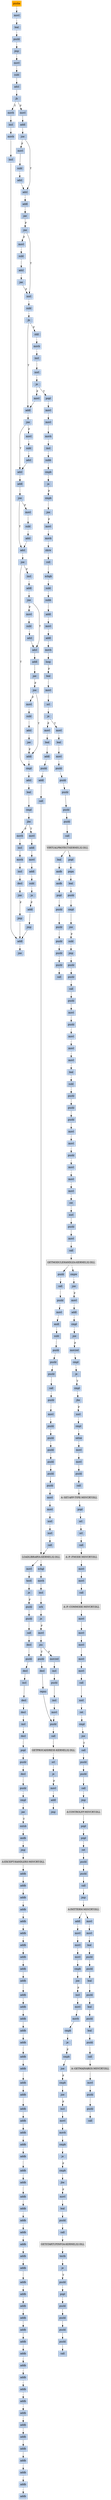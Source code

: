 strict digraph G {
	graph [bgcolor=transparent,
		name=G
	];
	node [color=lightsteelblue,
		fillcolor=lightsteelblue,
		shape=rectangle,
		style=filled
	];
	a0x00414ed0pusha_	[color=lightgrey,
		fillcolor=orange,
		label=pusha];
	a0x00414ed1movl_0x40e000UINT32_esi	[label=movl];
	a0x00414ed0pusha_ -> a0x00414ed1movl_0x40e000UINT32_esi	[color="#000000"];
	a0x00414ed6leal__53248esi__edi	[label=leal];
	a0x00414ed1movl_0x40e000UINT32_esi -> a0x00414ed6leal__53248esi__edi	[color="#000000"];
	a0x00414edcpushl_edi	[label=pushl];
	a0x00414ed6leal__53248esi__edi -> a0x00414edcpushl_edi	[color="#000000"];
	a0x00414eddjmp_0x00414eea	[label=jmp];
	a0x00414edcpushl_edi -> a0x00414eddjmp_0x00414eea	[color="#000000"];
	a0x00414eeamovl_esi__ebx	[label=movl];
	a0x00414eddjmp_0x00414eea -> a0x00414eeamovl_esi__ebx	[color="#000000"];
	a0x00414eecsubl_0xfffffffcUINT8_esi	[label=subl];
	a0x00414eeamovl_esi__ebx -> a0x00414eecsubl_0xfffffffcUINT8_esi	[color="#000000"];
	a0x00414eefadcl_ebx_ebx	[label=adcl];
	a0x00414eecsubl_0xfffffffcUINT8_esi -> a0x00414eefadcl_ebx_ebx	[color="#000000"];
	a0x00414ef1jb_0x00414ee0	[label=jb];
	a0x00414eefadcl_ebx_ebx -> a0x00414ef1jb_0x00414ee0	[color="#000000"];
	a0x00414ee0movb_esi__al	[label=movb];
	a0x00414ef1jb_0x00414ee0 -> a0x00414ee0movb_esi__al	[color="#000000",
		label=T];
	a0x00414ef3movl_0x1UINT32_eax	[label=movl];
	a0x00414ef1jb_0x00414ee0 -> a0x00414ef3movl_0x1UINT32_eax	[color="#000000",
		label=F];
	a0x00414ee2incl_esi	[label=incl];
	a0x00414ee0movb_esi__al -> a0x00414ee2incl_esi	[color="#000000"];
	a0x00414ee3movb_al_edi_	[label=movb];
	a0x00414ee2incl_esi -> a0x00414ee3movb_al_edi_	[color="#000000"];
	a0x00414ee5incl_edi	[label=incl];
	a0x00414ee3movb_al_edi_ -> a0x00414ee5incl_edi	[color="#000000"];
	a0x00414ee6addl_ebx_ebx	[label=addl];
	a0x00414ee5incl_edi -> a0x00414ee6addl_ebx_ebx	[color="#000000"];
	a0x00414ee8jne_0x00414ef1	[label=jne];
	a0x00414ee6addl_ebx_ebx -> a0x00414ee8jne_0x00414ef1	[color="#000000"];
	a0x00414ef8addl_ebx_ebx	[label=addl];
	a0x00414ef3movl_0x1UINT32_eax -> a0x00414ef8addl_ebx_ebx	[color="#000000"];
	a0x00414efajne_0x00414f03	[label=jne];
	a0x00414ef8addl_ebx_ebx -> a0x00414efajne_0x00414f03	[color="#000000"];
	a0x00414f03adcl_eax_eax	[label=adcl];
	a0x00414efajne_0x00414f03 -> a0x00414f03adcl_eax_eax	[color="#000000",
		label=T];
	a0x00414efcmovl_esi__ebx	[label=movl];
	a0x00414efajne_0x00414f03 -> a0x00414efcmovl_esi__ebx	[color="#000000",
		label=F];
	a0x00414f05addl_ebx_ebx	[label=addl];
	a0x00414f03adcl_eax_eax -> a0x00414f05addl_ebx_ebx	[color="#000000"];
	a0x00414f07jae_0x00414ef8	[label=jae];
	a0x00414f05addl_ebx_ebx -> a0x00414f07jae_0x00414ef8	[color="#000000"];
	a0x00414f09jne_0x00414f14	[label=jne];
	a0x00414f07jae_0x00414ef8 -> a0x00414f09jne_0x00414f14	[color="#000000",
		label=F];
	a0x00414f14xorl_ecx_ecx	[label=xorl];
	a0x00414f09jne_0x00414f14 -> a0x00414f14xorl_ecx_ecx	[color="#000000",
		label=T];
	a0x00414f0bmovl_esi__ebx	[label=movl];
	a0x00414f09jne_0x00414f14 -> a0x00414f0bmovl_esi__ebx	[color="#000000",
		label=F];
	a0x00414f16subl_0x3UINT8_eax	[label=subl];
	a0x00414f14xorl_ecx_ecx -> a0x00414f16subl_0x3UINT8_eax	[color="#000000"];
	a0x00414f19jb_0x00414f28	[label=jb];
	a0x00414f16subl_0x3UINT8_eax -> a0x00414f19jb_0x00414f28	[color="#000000"];
	a0x00414f1bshll_0x8UINT8_eax	[label=shll];
	a0x00414f19jb_0x00414f28 -> a0x00414f1bshll_0x8UINT8_eax	[color="#000000",
		label=F];
	a0x00414f28addl_ebx_ebx	[label=addl];
	a0x00414f19jb_0x00414f28 -> a0x00414f28addl_ebx_ebx	[color="#000000",
		label=T];
	a0x00414f1emovb_esi__al	[label=movb];
	a0x00414f1bshll_0x8UINT8_eax -> a0x00414f1emovb_esi__al	[color="#000000"];
	a0x00414f20incl_esi	[label=incl];
	a0x00414f1emovb_esi__al -> a0x00414f20incl_esi	[color="#000000"];
	a0x00414f21xorl_0xffffffffUINT8_eax	[label=xorl];
	a0x00414f20incl_esi -> a0x00414f21xorl_0xffffffffUINT8_eax	[color="#000000"];
	a0x00414f24je_0x00414f9a	[label=je];
	a0x00414f21xorl_0xffffffffUINT8_eax -> a0x00414f24je_0x00414f9a	[color="#000000"];
	a0x00414f26movl_eax_ebp	[label=movl];
	a0x00414f24je_0x00414f9a -> a0x00414f26movl_eax_ebp	[color="#000000",
		label=F];
	a0x00414f9apopl_esi	[label=popl];
	a0x00414f24je_0x00414f9a -> a0x00414f9apopl_esi	[color="#000000",
		label=T];
	a0x00414f26movl_eax_ebp -> a0x00414f28addl_ebx_ebx	[color="#000000"];
	a0x00414f2ajne_0x00414f33	[label=jne];
	a0x00414f28addl_ebx_ebx -> a0x00414f2ajne_0x00414f33	[color="#000000"];
	a0x00414f33adcl_ecx_ecx	[label=adcl];
	a0x00414f2ajne_0x00414f33 -> a0x00414f33adcl_ecx_ecx	[color="#000000",
		label=T];
	a0x00414f2cmovl_esi__ebx	[label=movl];
	a0x00414f2ajne_0x00414f33 -> a0x00414f2cmovl_esi__ebx	[color="#000000",
		label=F];
	a0x00414f35addl_ebx_ebx	[label=addl];
	a0x00414f33adcl_ecx_ecx -> a0x00414f35addl_ebx_ebx	[color="#000000"];
	a0x00414f37jne_0x00414f40	[label=jne];
	a0x00414f35addl_ebx_ebx -> a0x00414f37jne_0x00414f40	[color="#000000"];
	a0x00414f40adcl_ecx_ecx	[label=adcl];
	a0x00414f37jne_0x00414f40 -> a0x00414f40adcl_ecx_ecx	[color="#000000",
		label=T];
	a0x00414f39movl_esi__ebx	[label=movl];
	a0x00414f37jne_0x00414f40 -> a0x00414f39movl_esi__ebx	[color="#000000",
		label=F];
	a0x00414f42jne_0x00414f64	[label=jne];
	a0x00414f40adcl_ecx_ecx -> a0x00414f42jne_0x00414f64	[color="#000000"];
	a0x00414f64cmpl_0xfffff300UINT32_ebp	[label=cmpl];
	a0x00414f42jne_0x00414f64 -> a0x00414f64cmpl_0xfffff300UINT32_ebp	[color="#000000",
		label=T];
	a0x00414f44incl_ecx	[label=incl];
	a0x00414f42jne_0x00414f64 -> a0x00414f44incl_ecx	[color="#000000",
		label=F];
	a0x00414f6aadcl_0x1UINT8_ecx	[label=adcl];
	a0x00414f64cmpl_0xfffff300UINT32_ebp -> a0x00414f6aadcl_0x1UINT8_ecx	[color="#000000"];
	a0x00414f6dleal_ediebp__edx	[label=leal];
	a0x00414f6aadcl_0x1UINT8_ecx -> a0x00414f6dleal_ediebp__edx	[color="#000000"];
	a0x00414f70cmpl_0xfffffffcUINT8_ebp	[label=cmpl];
	a0x00414f6dleal_ediebp__edx -> a0x00414f70cmpl_0xfffffffcUINT8_ebp	[color="#000000"];
	a0x00414f73jbe_0x00414f84	[label=jbe];
	a0x00414f70cmpl_0xfffffffcUINT8_ebp -> a0x00414f73jbe_0x00414f84	[color="#000000"];
	a0x00414f84movl_edx__eax	[label=movl];
	a0x00414f73jbe_0x00414f84 -> a0x00414f84movl_edx__eax	[color="#000000",
		label=T];
	a0x00414f75movb_edx__al	[label=movb];
	a0x00414f73jbe_0x00414f84 -> a0x00414f75movb_edx__al	[color="#000000",
		label=F];
	a0x00414f86addl_0x4UINT8_edx	[label=addl];
	a0x00414f84movl_edx__eax -> a0x00414f86addl_0x4UINT8_edx	[color="#000000"];
	a0x00414f89movl_eax_edi_	[label=movl];
	a0x00414f86addl_0x4UINT8_edx -> a0x00414f89movl_eax_edi_	[color="#000000"];
	a0x00414f8baddl_0x4UINT8_edi	[label=addl];
	a0x00414f89movl_eax_edi_ -> a0x00414f8baddl_0x4UINT8_edi	[color="#000000"];
	a0x00414f8esubl_0x4UINT8_ecx	[label=subl];
	a0x00414f8baddl_0x4UINT8_edi -> a0x00414f8esubl_0x4UINT8_ecx	[color="#000000"];
	a0x00414f91ja_0x00414f84	[label=ja];
	a0x00414f8esubl_0x4UINT8_ecx -> a0x00414f91ja_0x00414f84	[color="#000000"];
	a0x00414f93addl_ecx_edi	[label=addl];
	a0x00414f91ja_0x00414f84 -> a0x00414f93addl_ecx_edi	[color="#000000",
		label=F];
	a0x00414f95jmp_0x00414ee6	[label=jmp];
	a0x00414f93addl_ecx_edi -> a0x00414f95jmp_0x00414ee6	[color="#000000"];
	a0x00414f95jmp_0x00414ee6 -> a0x00414ee6addl_ebx_ebx	[color="#000000"];
	a0x00414f3bsubl_0xfffffffcUINT8_esi	[label=subl];
	a0x00414f39movl_esi__ebx -> a0x00414f3bsubl_0xfffffffcUINT8_esi	[color="#000000"];
	a0x00414f3eadcl_ebx_ebx	[label=adcl];
	a0x00414f3bsubl_0xfffffffcUINT8_esi -> a0x00414f3eadcl_ebx_ebx	[color="#000000"];
	a0x00414f3eadcl_ebx_ebx -> a0x00414f40adcl_ecx_ecx	[color="#000000"];
	a0x00414f45addl_ebx_ebx	[label=addl];
	a0x00414f44incl_ecx -> a0x00414f45addl_ebx_ebx	[color="#000000"];
	a0x00414f47jne_0x00414f50	[label=jne];
	a0x00414f45addl_ebx_ebx -> a0x00414f47jne_0x00414f50	[color="#000000"];
	a0x00414f50adcl_ecx_ecx	[label=adcl];
	a0x00414f47jne_0x00414f50 -> a0x00414f50adcl_ecx_ecx	[color="#000000",
		label=T];
	a0x00414f49movl_esi__ebx	[label=movl];
	a0x00414f47jne_0x00414f50 -> a0x00414f49movl_esi__ebx	[color="#000000",
		label=F];
	a0x00414f52addl_ebx_ebx	[label=addl];
	a0x00414f50adcl_ecx_ecx -> a0x00414f52addl_ebx_ebx	[color="#000000"];
	a0x00414f54jae_0x00414f45	[label=jae];
	a0x00414f52addl_ebx_ebx -> a0x00414f54jae_0x00414f45	[color="#000000"];
	a0x00414f56jne_0x00414f61	[label=jne];
	a0x00414f54jae_0x00414f45 -> a0x00414f56jne_0x00414f61	[color="#000000",
		label=F];
	a0x00414f61addl_0x2UINT8_ecx	[label=addl];
	a0x00414f56jne_0x00414f61 -> a0x00414f61addl_0x2UINT8_ecx	[color="#000000",
		label=T];
	a0x00414f58movl_esi__ebx	[label=movl];
	a0x00414f56jne_0x00414f61 -> a0x00414f58movl_esi__ebx	[color="#000000",
		label=F];
	a0x00414f61addl_0x2UINT8_ecx -> a0x00414f64cmpl_0xfffff300UINT32_ebp	[color="#000000"];
	a0x00414efesubl_0xfffffffcUINT8_esi	[label=subl];
	a0x00414efcmovl_esi__ebx -> a0x00414efesubl_0xfffffffcUINT8_esi	[color="#000000"];
	a0x00414f01adcl_ebx_ebx	[label=adcl];
	a0x00414efesubl_0xfffffffcUINT8_esi -> a0x00414f01adcl_ebx_ebx	[color="#000000"];
	a0x00414f01adcl_ebx_ebx -> a0x00414f03adcl_eax_eax	[color="#000000"];
	a0x00414f4bsubl_0xfffffffcUINT8_esi	[label=subl];
	a0x00414f49movl_esi__ebx -> a0x00414f4bsubl_0xfffffffcUINT8_esi	[color="#000000"];
	a0x00414f4eadcl_ebx_ebx	[label=adcl];
	a0x00414f4bsubl_0xfffffffcUINT8_esi -> a0x00414f4eadcl_ebx_ebx	[color="#000000"];
	a0x00414f4eadcl_ebx_ebx -> a0x00414f50adcl_ecx_ecx	[color="#000000"];
	a0x00414f2esubl_0xfffffffcUINT8_esi	[label=subl];
	a0x00414f2cmovl_esi__ebx -> a0x00414f2esubl_0xfffffffcUINT8_esi	[color="#000000"];
	a0x00414f31adcl_ebx_ebx	[label=adcl];
	a0x00414f2esubl_0xfffffffcUINT8_esi -> a0x00414f31adcl_ebx_ebx	[color="#000000"];
	a0x00414f31adcl_ebx_ebx -> a0x00414f33adcl_ecx_ecx	[color="#000000"];
	a0x00414f0dsubl_0xfffffffcUINT8_esi	[label=subl];
	a0x00414f0bmovl_esi__ebx -> a0x00414f0dsubl_0xfffffffcUINT8_esi	[color="#000000"];
	a0x00414f10adcl_ebx_ebx	[label=adcl];
	a0x00414f0dsubl_0xfffffffcUINT8_esi -> a0x00414f10adcl_ebx_ebx	[color="#000000"];
	a0x00414f12jae_0x00414ef8	[label=jae];
	a0x00414f10adcl_ebx_ebx -> a0x00414f12jae_0x00414ef8	[color="#000000"];
	a0x00414f12jae_0x00414ef8 -> a0x00414f14xorl_ecx_ecx	[color="#000000",
		label=F];
	a0x00414f5asubl_0xfffffffcUINT8_esi	[label=subl];
	a0x00414f58movl_esi__ebx -> a0x00414f5asubl_0xfffffffcUINT8_esi	[color="#000000"];
	a0x00414f5dadcl_ebx_ebx	[label=adcl];
	a0x00414f5asubl_0xfffffffcUINT8_esi -> a0x00414f5dadcl_ebx_ebx	[color="#000000"];
	a0x00414f5fjae_0x00414f45	[label=jae];
	a0x00414f5dadcl_ebx_ebx -> a0x00414f5fjae_0x00414f45	[color="#000000"];
	a0x00414f5fjae_0x00414f45 -> a0x00414f61addl_0x2UINT8_ecx	[color="#000000",
		label=F];
	a0x00414f77incl_edx	[label=incl];
	a0x00414f75movb_edx__al -> a0x00414f77incl_edx	[color="#000000"];
	a0x00414f78movb_al_edi_	[label=movb];
	a0x00414f77incl_edx -> a0x00414f78movb_al_edi_	[color="#000000"];
	a0x00414f7aincl_edi	[label=incl];
	a0x00414f78movb_al_edi_ -> a0x00414f7aincl_edi	[color="#000000"];
	a0x00414f7bdecl_ecx	[label=decl];
	a0x00414f7aincl_edi -> a0x00414f7bdecl_ecx	[color="#000000"];
	a0x00414f7cjne_0x00414f75	[label=jne];
	a0x00414f7bdecl_ecx -> a0x00414f7cjne_0x00414f75	[color="#000000"];
	a0x00414f7ejmp_0x00414ee6	[label=jmp];
	a0x00414f7cjne_0x00414f75 -> a0x00414f7ejmp_0x00414ee6	[color="#000000",
		label=F];
	a0x00414f7ejmp_0x00414ee6 -> a0x00414ee6addl_ebx_ebx	[color="#000000"];
	a0x00414f9bmovl_esi_edi	[label=movl];
	a0x00414f9apopl_esi -> a0x00414f9bmovl_esi_edi	[color="#000000"];
	a0x00414f9dmovl_0x3d0UINT32_ecx	[label=movl];
	a0x00414f9bmovl_esi_edi -> a0x00414f9dmovl_0x3d0UINT32_ecx	[color="#000000"];
	a0x00414fa2movb_edi__al	[label=movb];
	a0x00414f9dmovl_0x3d0UINT32_ecx -> a0x00414fa2movb_edi__al	[color="#000000"];
	a0x00414fa4incl_edi	[label=incl];
	a0x00414fa2movb_edi__al -> a0x00414fa4incl_edi	[color="#000000"];
	a0x00414fa5subb_0xffffffe8UINT8_al	[label=subb];
	a0x00414fa4incl_edi -> a0x00414fa5subb_0xffffffe8UINT8_al	[color="#000000"];
	a0x00414fa7cmpb_0x1UINT8_al	[label=cmpb];
	a0x00414fa5subb_0xffffffe8UINT8_al -> a0x00414fa7cmpb_0x1UINT8_al	[color="#000000"];
	a0x00414fa9ja_0x00414fa2	[label=ja];
	a0x00414fa7cmpb_0x1UINT8_al -> a0x00414fa9ja_0x00414fa2	[color="#000000"];
	a0x00414fabcmpb_0x2UINT8_edi_	[label=cmpb];
	a0x00414fa9ja_0x00414fa2 -> a0x00414fabcmpb_0x2UINT8_edi_	[color="#000000",
		label=F];
	a0x00414faejne_0x00414fa2	[label=jne];
	a0x00414fabcmpb_0x2UINT8_edi_ -> a0x00414faejne_0x00414fa2	[color="#000000"];
	a0x00414fb0movl_edi__eax	[label=movl];
	a0x00414faejne_0x00414fa2 -> a0x00414fb0movl_edi__eax	[color="#000000",
		label=F];
	a0x00414fb2movb_0x4edi__bl	[label=movb];
	a0x00414fb0movl_edi__eax -> a0x00414fb2movb_0x4edi__bl	[color="#000000"];
	a0x00414fb5shrw_0x8UINT8_ax	[label=shrw];
	a0x00414fb2movb_0x4edi__bl -> a0x00414fb5shrw_0x8UINT8_ax	[color="#000000"];
	a0x00414fb9roll_0x10UINT8_eax	[label=roll];
	a0x00414fb5shrw_0x8UINT8_ax -> a0x00414fb9roll_0x10UINT8_eax	[color="#000000"];
	a0x00414fbcxchgb_al_ah	[label=xchgb];
	a0x00414fb9roll_0x10UINT8_eax -> a0x00414fbcxchgb_al_ah	[color="#000000"];
	a0x00414fbesubl_edi_eax	[label=subl];
	a0x00414fbcxchgb_al_ah -> a0x00414fbesubl_edi_eax	[color="#000000"];
	a0x00414fc0subb_0xffffffe8UINT8_bl	[label=subb];
	a0x00414fbesubl_edi_eax -> a0x00414fc0subb_0xffffffe8UINT8_bl	[color="#000000"];
	a0x00414fc3addl_esi_eax	[label=addl];
	a0x00414fc0subb_0xffffffe8UINT8_bl -> a0x00414fc3addl_esi_eax	[color="#000000"];
	a0x00414fc5movl_eax_edi_	[label=movl];
	a0x00414fc3addl_esi_eax -> a0x00414fc5movl_eax_edi_	[color="#000000"];
	a0x00414fc7addl_0x5UINT8_edi	[label=addl];
	a0x00414fc5movl_eax_edi_ -> a0x00414fc7addl_0x5UINT8_edi	[color="#000000"];
	a0x00414fcamovb_bl_al	[label=movb];
	a0x00414fc7addl_0x5UINT8_edi -> a0x00414fcamovb_bl_al	[color="#000000"];
	a0x00414fccloop_0x00414fa7	[label=loop];
	a0x00414fcamovb_bl_al -> a0x00414fccloop_0x00414fa7	[color="#000000"];
	a0x00414fceleal_0x12000esi__edi	[label=leal];
	a0x00414fccloop_0x00414fa7 -> a0x00414fceleal_0x12000esi__edi	[color="#000000",
		label=F];
	a0x00414fd4movl_edi__eax	[label=movl];
	a0x00414fceleal_0x12000esi__edi -> a0x00414fd4movl_edi__eax	[color="#000000"];
	a0x00414fd6orl_eax_eax	[label=orl];
	a0x00414fd4movl_edi__eax -> a0x00414fd6orl_eax_eax	[color="#000000"];
	a0x00414fd8je_0x0041501f	[label=je];
	a0x00414fd6orl_eax_eax -> a0x00414fd8je_0x0041501f	[color="#000000"];
	a0x00414fdamovl_0x4edi__ebx	[label=movl];
	a0x00414fd8je_0x0041501f -> a0x00414fdamovl_0x4edi__ebx	[color="#000000",
		label=F];
	a0x0041501fmovl_0x1622cesi__ebp	[label=movl];
	a0x00414fd8je_0x0041501f -> a0x0041501fmovl_0x1622cesi__ebp	[color="#000000",
		label=T];
	a0x00414fddleal_0x16124eaxesi__eax	[label=leal];
	a0x00414fdamovl_0x4edi__ebx -> a0x00414fddleal_0x16124eaxesi__eax	[color="#000000"];
	a0x00414fe4addl_esi_ebx	[label=addl];
	a0x00414fddleal_0x16124eaxesi__eax -> a0x00414fe4addl_esi_ebx	[color="#000000"];
	a0x00414fe6pushl_eax	[label=pushl];
	a0x00414fe4addl_esi_ebx -> a0x00414fe6pushl_eax	[color="#000000"];
	a0x00414fe7addl_0x8UINT8_edi	[label=addl];
	a0x00414fe6pushl_eax -> a0x00414fe7addl_0x8UINT8_edi	[color="#000000"];
	a0x00414feacall_0x16220esi_	[label=call];
	a0x00414fe7addl_0x8UINT8_edi -> a0x00414feacall_0x16220esi_	[color="#000000"];
	LOADLIBRARYA_KERNEL32_DLL	[color=lightgrey,
		fillcolor=lightgrey,
		label="LOADLIBRARYA-KERNEL32-DLL"];
	a0x00414feacall_0x16220esi_ -> LOADLIBRARYA_KERNEL32_DLL	[color="#000000"];
	a0x00414ff0xchgl_eax_ebp	[label=xchgl];
	LOADLIBRARYA_KERNEL32_DLL -> a0x00414ff0xchgl_eax_ebp	[color="#000000"];
	a0x00402476movl_eax_esi	[label=movl];
	LOADLIBRARYA_KERNEL32_DLL -> a0x00402476movl_eax_esi	[color="#000000"];
	a0x00414ff1movb_edi__al	[label=movb];
	a0x00414ff0xchgl_eax_ebp -> a0x00414ff1movb_edi__al	[color="#000000"];
	a0x00414ff3incl_edi	[label=incl];
	a0x00414ff1movb_edi__al -> a0x00414ff3incl_edi	[color="#000000"];
	a0x00414ff4orb_al_al	[label=orb];
	a0x00414ff3incl_edi -> a0x00414ff4orb_al_al	[color="#000000"];
	a0x00414ff6je_0x00414fd4	[label=je];
	a0x00414ff4orb_al_al -> a0x00414ff6je_0x00414fd4	[color="#000000"];
	a0x00414ff8movl_edi_ecx	[label=movl];
	a0x00414ff6je_0x00414fd4 -> a0x00414ff8movl_edi_ecx	[color="#000000",
		label=F];
	a0x00414ffajns_0x00415003	[label=jns];
	a0x00414ff8movl_edi_ecx -> a0x00414ffajns_0x00415003	[color="#000000"];
	a0x00415003pushl_edi	[label=pushl];
	a0x00414ffajns_0x00415003 -> a0x00415003pushl_edi	[color="#000000",
		label=T];
	a0x00414ffcmovzwl_edi__eax	[label=movzwl];
	a0x00414ffajns_0x00415003 -> a0x00414ffcmovzwl_edi__eax	[color="#000000",
		label=F];
	a0x00415004decl_eax	[label=decl];
	a0x00415003pushl_edi -> a0x00415004decl_eax	[color="#000000"];
	a0x00415005repnz_scasb_es_edi__al	[label=repnz];
	a0x00415004decl_eax -> a0x00415005repnz_scasb_es_edi__al	[color="#000000"];
	a0x00415007pushl_ebp	[label=pushl];
	a0x00415005repnz_scasb_es_edi__al -> a0x00415007pushl_ebp	[color="#000000"];
	a0x00415008call_0x16228esi_	[label=call];
	a0x00415007pushl_ebp -> a0x00415008call_0x16228esi_	[color="#000000"];
	GETPROCADDRESS_KERNEL32_DLL	[color=lightgrey,
		fillcolor=lightgrey,
		label="GETPROCADDRESS-KERNEL32-DLL"];
	a0x00415008call_0x16228esi_ -> GETPROCADDRESS_KERNEL32_DLL	[color="#000000"];
	a0x0041500eorl_eax_eax	[label=orl];
	GETPROCADDRESS_KERNEL32_DLL -> a0x0041500eorl_eax_eax	[color="#000000"];
	a0x00415010je_0x00415019	[label=je];
	a0x0041500eorl_eax_eax -> a0x00415010je_0x00415019	[color="#000000"];
	a0x00415012movl_eax_ebx_	[label=movl];
	a0x00415010je_0x00415019 -> a0x00415012movl_eax_ebx_	[color="#000000",
		label=F];
	a0x00415014addl_0x4UINT8_ebx	[label=addl];
	a0x00415012movl_eax_ebx_ -> a0x00415014addl_0x4UINT8_ebx	[color="#000000"];
	a0x00415017jmp_0x00414ff1	[label=jmp];
	a0x00415014addl_0x4UINT8_ebx -> a0x00415017jmp_0x00414ff1	[color="#000000"];
	a0x00414fffincl_edi	[label=incl];
	a0x00414ffcmovzwl_edi__eax -> a0x00414fffincl_edi	[color="#000000"];
	a0x00415000pushl_eax	[label=pushl];
	a0x00414fffincl_edi -> a0x00415000pushl_eax	[color="#000000"];
	a0x00415001incl_edi	[label=incl];
	a0x00415000pushl_eax -> a0x00415001incl_edi	[color="#000000"];
	a0x00415002movl_0xaef24857UINT32_ecx	[label=movl];
	a0x00415001incl_edi -> a0x00415002movl_0xaef24857UINT32_ecx	[color="#000000"];
	a0x00415002movl_0xaef24857UINT32_ecx -> a0x00415007pushl_ebp	[color="#000000"];
	a0x00415025leal__4096esi__edi	[label=leal];
	a0x0041501fmovl_0x1622cesi__ebp -> a0x00415025leal__4096esi__edi	[color="#000000"];
	a0x0041502bmovl_0x1000UINT32_ebx	[label=movl];
	a0x00415025leal__4096esi__edi -> a0x0041502bmovl_0x1000UINT32_ebx	[color="#000000"];
	a0x00415030pushl_eax	[label=pushl];
	a0x0041502bmovl_0x1000UINT32_ebx -> a0x00415030pushl_eax	[color="#000000"];
	a0x00415031pushl_esp	[label=pushl];
	a0x00415030pushl_eax -> a0x00415031pushl_esp	[color="#000000"];
	a0x00415032pushl_0x4UINT8	[label=pushl];
	a0x00415031pushl_esp -> a0x00415032pushl_0x4UINT8	[color="#000000"];
	a0x00415034pushl_ebx	[label=pushl];
	a0x00415032pushl_0x4UINT8 -> a0x00415034pushl_ebx	[color="#000000"];
	a0x00415035pushl_edi	[label=pushl];
	a0x00415034pushl_ebx -> a0x00415035pushl_edi	[color="#000000"];
	a0x00415036call_ebp	[label=call];
	a0x00415035pushl_edi -> a0x00415036call_ebp	[color="#000000"];
	VIRTUALPROTECT_KERNEL32_DLL	[color=lightgrey,
		fillcolor=lightgrey,
		label="VIRTUALPROTECT-KERNEL32-DLL"];
	a0x00415036call_ebp -> VIRTUALPROTECT_KERNEL32_DLL	[color="#000000"];
	a0x00415038leal_0x207edi__eax	[label=leal];
	VIRTUALPROTECT_KERNEL32_DLL -> a0x00415038leal_0x207edi__eax	[color="#000000"];
	a0x0041504dpopl_eax	[label=popl];
	VIRTUALPROTECT_KERNEL32_DLL -> a0x0041504dpopl_eax	[color="#000000"];
	a0x0041503eandb_0x7fUINT8_eax_	[label=andb];
	a0x00415038leal_0x207edi__eax -> a0x0041503eandb_0x7fUINT8_eax_	[color="#000000"];
	a0x00415041andb_0x7fUINT8_0x28eax_	[label=andb];
	a0x0041503eandb_0x7fUINT8_eax_ -> a0x00415041andb_0x7fUINT8_0x28eax_	[color="#000000"];
	a0x00415045popl_eax	[label=popl];
	a0x00415041andb_0x7fUINT8_0x28eax_ -> a0x00415045popl_eax	[color="#000000"];
	a0x00415046pushl_eax	[label=pushl];
	a0x00415045popl_eax -> a0x00415046pushl_eax	[color="#000000"];
	a0x00415047pushl_esp	[label=pushl];
	a0x00415046pushl_eax -> a0x00415047pushl_esp	[color="#000000"];
	a0x00415048pushl_eax	[label=pushl];
	a0x00415047pushl_esp -> a0x00415048pushl_eax	[color="#000000"];
	a0x00415049pushl_ebx	[label=pushl];
	a0x00415048pushl_eax -> a0x00415049pushl_ebx	[color="#000000"];
	a0x0041504apushl_edi	[label=pushl];
	a0x00415049pushl_ebx -> a0x0041504apushl_edi	[color="#000000"];
	a0x0041504bcall_ebp	[label=call];
	a0x0041504apushl_edi -> a0x0041504bcall_ebp	[color="#000000"];
	a0x0041504epopa_	[label=popa];
	a0x0041504dpopl_eax -> a0x0041504epopa_	[color="#000000"];
	a0x0041504fleal__128esp__eax	[label=leal];
	a0x0041504epopa_ -> a0x0041504fleal__128esp__eax	[color="#000000"];
	a0x00415053pushl_0x0UINT8	[label=pushl];
	a0x0041504fleal__128esp__eax -> a0x00415053pushl_0x0UINT8	[color="#000000"];
	a0x00415055cmpl_eax_esp	[label=cmpl];
	a0x00415053pushl_0x0UINT8 -> a0x00415055cmpl_eax_esp	[color="#000000"];
	a0x00415057jne_0x00415053	[label=jne];
	a0x00415055cmpl_eax_esp -> a0x00415057jne_0x00415053	[color="#000000"];
	a0x00415059subl_0xffffff80UINT8_esp	[label=subl];
	a0x00415057jne_0x00415053 -> a0x00415059subl_0xffffff80UINT8_esp	[color="#000000",
		label=F];
	a0x0041505cjmp_0x0040a36a	[label=jmp];
	a0x00415059subl_0xffffff80UINT8_esp -> a0x0041505cjmp_0x0040a36a	[color="#000000"];
	a0x0040a36apushl_0x70UINT8	[label=pushl];
	a0x0041505cjmp_0x0040a36a -> a0x0040a36apushl_0x70UINT8	[color="#000000"];
	a0x0040a36cpushl_0x40b390UINT32	[label=pushl];
	a0x0040a36apushl_0x70UINT8 -> a0x0040a36cpushl_0x40b390UINT32	[color="#000000"];
	a0x0040a371call_0x40a558	[label=call];
	a0x0040a36cpushl_0x40b390UINT32 -> a0x0040a371call_0x40a558	[color="#000000"];
	a0x0040a558pushl_0x40a5a8UINT32	[label=pushl];
	a0x0040a371call_0x40a558 -> a0x0040a558pushl_0x40a5a8UINT32	[color="#000000"];
	a0x0040a55dmovl_fs_0_eax	[label=movl];
	a0x0040a558pushl_0x40a5a8UINT32 -> a0x0040a55dmovl_fs_0_eax	[color="#000000"];
	a0x0040a563pushl_eax	[label=pushl];
	a0x0040a55dmovl_fs_0_eax -> a0x0040a563pushl_eax	[color="#000000"];
	a0x0040a564movl_esp_fs_0	[label=movl];
	a0x0040a563pushl_eax -> a0x0040a564movl_esp_fs_0	[color="#000000"];
	a0x0040a56bmovl_0x10esp__eax	[label=movl];
	a0x0040a564movl_esp_fs_0 -> a0x0040a56bmovl_0x10esp__eax	[color="#000000"];
	a0x0040a56fmovl_ebp_0x10esp_	[label=movl];
	a0x0040a56bmovl_0x10esp__eax -> a0x0040a56fmovl_ebp_0x10esp_	[color="#000000"];
	a0x0040a573leal_0x10esp__ebp	[label=leal];
	a0x0040a56fmovl_ebp_0x10esp_ -> a0x0040a573leal_0x10esp__ebp	[color="#000000"];
	a0x0040a577subl_eax_esp	[label=subl];
	a0x0040a573leal_0x10esp__ebp -> a0x0040a577subl_eax_esp	[color="#000000"];
	a0x0040a579pushl_ebx	[label=pushl];
	a0x0040a577subl_eax_esp -> a0x0040a579pushl_ebx	[color="#000000"];
	a0x0040a57apushl_esi	[label=pushl];
	a0x0040a579pushl_ebx -> a0x0040a57apushl_esi	[color="#000000"];
	a0x0040a57bpushl_edi	[label=pushl];
	a0x0040a57apushl_esi -> a0x0040a57bpushl_edi	[color="#000000"];
	a0x0040a57cmovl__8ebp__eax	[label=movl];
	a0x0040a57bpushl_edi -> a0x0040a57cmovl__8ebp__eax	[color="#000000"];
	a0x0040a57fmovl_esp__24ebp_	[label=movl];
	a0x0040a57cmovl__8ebp__eax -> a0x0040a57fmovl_esp__24ebp_	[color="#000000"];
	a0x0040a582pushl_eax	[label=pushl];
	a0x0040a57fmovl_esp__24ebp_ -> a0x0040a582pushl_eax	[color="#000000"];
	a0x0040a583movl__4ebp__eax	[label=movl];
	a0x0040a582pushl_eax -> a0x0040a583movl__4ebp__eax	[color="#000000"];
	a0x0040a586movl_0xffffffffUINT32__4ebp_	[label=movl];
	a0x0040a583movl__4ebp__eax -> a0x0040a586movl_0xffffffffUINT32__4ebp_	[color="#000000"];
	a0x0040a58dmovl_eax__8ebp_	[label=movl];
	a0x0040a586movl_0xffffffffUINT32__4ebp_ -> a0x0040a58dmovl_eax__8ebp_	[color="#000000"];
	a0x0040a590ret	[label=ret];
	a0x0040a58dmovl_eax__8ebp_ -> a0x0040a590ret	[color="#000000"];
	a0x0040a376xorl_ebx_ebx	[label=xorl];
	a0x0040a590ret -> a0x0040a376xorl_ebx_ebx	[color="#000000"];
	a0x0040a378pushl_ebx	[label=pushl];
	a0x0040a376xorl_ebx_ebx -> a0x0040a378pushl_ebx	[color="#000000"];
	a0x0040a379movl_0x40b104_edi	[label=movl];
	a0x0040a378pushl_ebx -> a0x0040a379movl_0x40b104_edi	[color="#000000"];
	a0x0040a37fcall_edi	[label=call];
	a0x0040a379movl_0x40b104_edi -> a0x0040a37fcall_edi	[color="#000000"];
	GETMODULEHANDLEA_KERNEL32_DLL	[color=lightgrey,
		fillcolor=lightgrey,
		label="GETMODULEHANDLEA-KERNEL32-DLL"];
	a0x0040a37fcall_edi -> GETMODULEHANDLEA_KERNEL32_DLL	[color="#000000"];
	a0x0040a381cmpw_0x5a4dUINT16_eax_	[label=cmpw];
	GETMODULEHANDLEA_KERNEL32_DLL -> a0x0040a381cmpw_0x5a4dUINT16_eax_	[color="#000000"];
	a0x0040a4d8pushl_eax	[label=pushl];
	GETMODULEHANDLEA_KERNEL32_DLL -> a0x0040a4d8pushl_eax	[color="#000000"];
	a0x0040a386jne_0x40a3a7	[label=jne];
	a0x0040a381cmpw_0x5a4dUINT16_eax_ -> a0x0040a386jne_0x40a3a7	[color="#000000"];
	a0x0040a388movl_0x3ceax__ecx	[label=movl];
	a0x0040a386jne_0x40a3a7 -> a0x0040a388movl_0x3ceax__ecx	[color="#000000",
		label=F];
	a0x0040a38baddl_eax_ecx	[label=addl];
	a0x0040a388movl_0x3ceax__ecx -> a0x0040a38baddl_eax_ecx	[color="#000000"];
	a0x0040a38dcmpl_0x4550UINT32_ecx_	[label=cmpl];
	a0x0040a38baddl_eax_ecx -> a0x0040a38dcmpl_0x4550UINT32_ecx_	[color="#000000"];
	a0x0040a393jne_0x40a3a7	[label=jne];
	a0x0040a38dcmpl_0x4550UINT32_ecx_ -> a0x0040a393jne_0x40a3a7	[color="#000000"];
	a0x0040a395movzwl_0x18ecx__eax	[label=movzwl];
	a0x0040a393jne_0x40a3a7 -> a0x0040a395movzwl_0x18ecx__eax	[color="#000000",
		label=F];
	a0x0040a399cmpl_0x10bUINT32_eax	[label=cmpl];
	a0x0040a395movzwl_0x18ecx__eax -> a0x0040a399cmpl_0x10bUINT32_eax	[color="#000000"];
	a0x0040a39eje_0x40a3bf	[label=je];
	a0x0040a399cmpl_0x10bUINT32_eax -> a0x0040a39eje_0x40a3bf	[color="#000000"];
	a0x0040a3bfcmpl_0xeUINT8_0x74ecx_	[label=cmpl];
	a0x0040a39eje_0x40a3bf -> a0x0040a3bfcmpl_0xeUINT8_0x74ecx_	[color="#000000",
		label=T];
	a0x0040a3c3jbe_0x40a3a7	[label=jbe];
	a0x0040a3bfcmpl_0xeUINT8_0x74ecx_ -> a0x0040a3c3jbe_0x40a3a7	[color="#000000"];
	a0x0040a3c5xorl_eax_eax	[label=xorl];
	a0x0040a3c3jbe_0x40a3a7 -> a0x0040a3c5xorl_eax_eax	[color="#000000",
		label=F];
	a0x0040a3c7cmpl_ebx_0xe8ecx_	[label=cmpl];
	a0x0040a3c5xorl_eax_eax -> a0x0040a3c7cmpl_ebx_0xe8ecx_	[color="#000000"];
	a0x0040a3cdsetne_al	[label=setne];
	a0x0040a3c7cmpl_ebx_0xe8ecx_ -> a0x0040a3cdsetne_al	[color="#000000"];
	a0x0040a3d0movl_eax__28ebp_	[label=movl];
	a0x0040a3cdsetne_al -> a0x0040a3d0movl_eax__28ebp_	[color="#000000"];
	a0x0040a3d3movl_ebx__4ebp_	[label=movl];
	a0x0040a3d0movl_eax__28ebp_ -> a0x0040a3d3movl_ebx__4ebp_	[color="#000000"];
	a0x0040a3d6pushl_0x2UINT8	[label=pushl];
	a0x0040a3d3movl_ebx__4ebp_ -> a0x0040a3d6pushl_0x2UINT8	[color="#000000"];
	a0x0040a3d8call_0x40b2cc	[label=call];
	a0x0040a3d6pushl_0x2UINT8 -> a0x0040a3d8call_0x40b2cc	[color="#000000"];
	A__SET_APP_TYPE_MSVCRT_DLL	[color=lightgrey,
		fillcolor=lightgrey,
		label="A--SET-APP-TYPE-MSVCRT-DLL"];
	a0x0040a3d8call_0x40b2cc -> A__SET_APP_TYPE_MSVCRT_DLL	[color="#000000"];
	a0x0040a3depopl_ecx	[label=popl];
	A__SET_APP_TYPE_MSVCRT_DLL -> a0x0040a3depopl_ecx	[color="#000000"];
	a0x0040a3dforl_0xffffffffUINT8_0x40f034	[label=orl];
	a0x0040a3depopl_ecx -> a0x0040a3dforl_0xffffffffUINT8_0x40f034	[color="#000000"];
	a0x0040a3e6orl_0xffffffffUINT8_0x40f038	[label=orl];
	a0x0040a3dforl_0xffffffffUINT8_0x40f034 -> a0x0040a3e6orl_0xffffffffUINT8_0x40f038	[color="#000000"];
	a0x0040a3edcall_0x40b29c	[label=call];
	a0x0040a3e6orl_0xffffffffUINT8_0x40f038 -> a0x0040a3edcall_0x40b29c	[color="#000000"];
	A__P__FMODE_MSVCRT_DLL	[color=lightgrey,
		fillcolor=lightgrey,
		label="A--P--FMODE-MSVCRT-DLL"];
	a0x0040a3edcall_0x40b29c -> A__P__FMODE_MSVCRT_DLL	[color="#000000"];
	a0x0040a3f3movl_0x40e2fc_ecx	[label=movl];
	A__P__FMODE_MSVCRT_DLL -> a0x0040a3f3movl_0x40e2fc_ecx	[color="#000000"];
	a0x0040a3f9movl_ecx_eax_	[label=movl];
	a0x0040a3f3movl_0x40e2fc_ecx -> a0x0040a3f9movl_ecx_eax_	[color="#000000"];
	a0x0040a3fbcall_0x40b274	[label=call];
	a0x0040a3f9movl_ecx_eax_ -> a0x0040a3fbcall_0x40b274	[color="#000000"];
	A__P__COMMODE_MSVCRT_DLL	[color=lightgrey,
		fillcolor=lightgrey,
		label="A--P--COMMODE-MSVCRT-DLL"];
	a0x0040a3fbcall_0x40b274 -> A__P__COMMODE_MSVCRT_DLL	[color="#000000"];
	a0x0040a401movl_0x40e2f8_ecx	[label=movl];
	A__P__COMMODE_MSVCRT_DLL -> a0x0040a401movl_0x40e2f8_ecx	[color="#000000"];
	a0x0040a407movl_ecx_eax_	[label=movl];
	a0x0040a401movl_0x40e2f8_ecx -> a0x0040a407movl_ecx_eax_	[color="#000000"];
	a0x0040a409movl_0x40b278_eax	[label=movl];
	a0x0040a407movl_ecx_eax_ -> a0x0040a409movl_0x40b278_eax	[color="#000000"];
	a0x0040a40emovl_eax__eax	[label=movl];
	a0x0040a409movl_0x40b278_eax -> a0x0040a40emovl_eax__eax	[color="#000000"];
	a0x0040a410movl_eax_0x40f030	[label=movl];
	a0x0040a40emovl_eax__eax -> a0x0040a410movl_eax_0x40f030	[color="#000000"];
	a0x0040a415call_0x40a554	[label=call];
	a0x0040a410movl_eax_0x40f030 -> a0x0040a415call_0x40a554	[color="#000000"];
	a0x0040a554xorl_eax_eax	[label=xorl];
	a0x0040a415call_0x40a554 -> a0x0040a554xorl_eax_eax	[color="#000000"];
	a0x0040a556ret	[label=ret];
	a0x0040a554xorl_eax_eax -> a0x0040a556ret	[color="#000000"];
	a0x0040a41acmpl_ebx_0x40e000	[label=cmpl];
	a0x0040a556ret -> a0x0040a41acmpl_ebx_0x40e000	[color="#000000"];
	a0x0040a420jne_0x40a42e	[label=jne];
	a0x0040a41acmpl_ebx_0x40e000 -> a0x0040a420jne_0x40a42e	[color="#000000"];
	a0x0040a42ecall_0x40a542	[label=call];
	a0x0040a420jne_0x40a42e -> a0x0040a42ecall_0x40a542	[color="#000000",
		label=T];
	a0x0040a542pushl_0x30000UINT32	[label=pushl];
	a0x0040a42ecall_0x40a542 -> a0x0040a542pushl_0x30000UINT32	[color="#000000"];
	a0x0040a547pushl_0x10000UINT32	[label=pushl];
	a0x0040a542pushl_0x30000UINT32 -> a0x0040a547pushl_0x10000UINT32	[color="#000000"];
	a0x0040a54ccall_0x40a5a2	[label=call];
	a0x0040a547pushl_0x10000UINT32 -> a0x0040a54ccall_0x40a5a2	[color="#000000"];
	a0x0040a5a2jmp_0x40b2d0	[label=jmp];
	a0x0040a54ccall_0x40a5a2 -> a0x0040a5a2jmp_0x40b2d0	[color="#000000"];
	A_CONTROLFP_MSVCRT_DLL	[color=lightgrey,
		fillcolor=lightgrey,
		label="A-CONTROLFP-MSVCRT-DLL"];
	a0x0040a5a2jmp_0x40b2d0 -> A_CONTROLFP_MSVCRT_DLL	[color="#000000"];
	a0x0040a551popl_ecx	[label=popl];
	A_CONTROLFP_MSVCRT_DLL -> a0x0040a551popl_ecx	[color="#000000"];
	a0x0040a552popl_ecx	[label=popl];
	a0x0040a551popl_ecx -> a0x0040a552popl_ecx	[color="#000000"];
	a0x0040a553ret	[label=ret];
	a0x0040a552popl_ecx -> a0x0040a553ret	[color="#000000"];
	a0x0040a433pushl_0x40b360UINT32	[label=pushl];
	a0x0040a553ret -> a0x0040a433pushl_0x40b360UINT32	[color="#000000"];
	a0x0040a438pushl_0x40b35cUINT32	[label=pushl];
	a0x0040a433pushl_0x40b360UINT32 -> a0x0040a438pushl_0x40b35cUINT32	[color="#000000"];
	a0x0040a43dcall_0x40a53c	[label=call];
	a0x0040a438pushl_0x40b35cUINT32 -> a0x0040a43dcall_0x40a53c	[color="#000000"];
	a0x0040a53cjmp_0x40b280	[label=jmp];
	a0x0040a43dcall_0x40a53c -> a0x0040a53cjmp_0x40b280	[color="#000000"];
	A_INITTERM_MSVCRT_DLL	[color=lightgrey,
		fillcolor=lightgrey,
		label="A-INITTERM-MSVCRT-DLL"];
	a0x0040a53cjmp_0x40b280 -> A_INITTERM_MSVCRT_DLL	[color="#000000"];
	a0x0040a442movl_0x40e2f4_eax	[label=movl];
	A_INITTERM_MSVCRT_DLL -> a0x0040a442movl_0x40e2f4_eax	[color="#000000"];
	a0x0040a478addl_0x24UINT8_esp	[label=addl];
	A_INITTERM_MSVCRT_DLL -> a0x0040a478addl_0x24UINT8_esp	[color="#000000"];
	a0x0040a447movl_eax__32ebp_	[label=movl];
	a0x0040a442movl_0x40e2f4_eax -> a0x0040a447movl_eax__32ebp_	[color="#000000"];
	a0x0040a44aleal__32ebp__eax	[label=leal];
	a0x0040a447movl_eax__32ebp_ -> a0x0040a44aleal__32ebp__eax	[color="#000000"];
	a0x0040a44dpushl_eax	[label=pushl];
	a0x0040a44aleal__32ebp__eax -> a0x0040a44dpushl_eax	[color="#000000"];
	a0x0040a44epushl_0x40e2f0	[label=pushl];
	a0x0040a44dpushl_eax -> a0x0040a44epushl_0x40e2f0	[color="#000000"];
	a0x0040a454leal__36ebp__eax	[label=leal];
	a0x0040a44epushl_0x40e2f0 -> a0x0040a454leal__36ebp__eax	[color="#000000"];
	a0x0040a457pushl_eax	[label=pushl];
	a0x0040a454leal__36ebp__eax -> a0x0040a457pushl_eax	[color="#000000"];
	a0x0040a458leal__40ebp__eax	[label=leal];
	a0x0040a457pushl_eax -> a0x0040a458leal__40ebp__eax	[color="#000000"];
	a0x0040a45bpushl_eax	[label=pushl];
	a0x0040a458leal__40ebp__eax -> a0x0040a45bpushl_eax	[color="#000000"];
	a0x0040a45cleal__44ebp__eax	[label=leal];
	a0x0040a45bpushl_eax -> a0x0040a45cleal__44ebp__eax	[color="#000000"];
	a0x0040a45fpushl_eax	[label=pushl];
	a0x0040a45cleal__44ebp__eax -> a0x0040a45fpushl_eax	[color="#000000"];
	a0x0040a460call_0x40b284	[label=call];
	a0x0040a45fpushl_eax -> a0x0040a460call_0x40b284	[color="#000000"];
	A__GETMAINARGS_MSVCRT_DLL	[color=lightgrey,
		fillcolor=lightgrey,
		label="A--GETMAINARGS-MSVCRT-DLL"];
	a0x0040a460call_0x40b284 -> A__GETMAINARGS_MSVCRT_DLL	[color="#000000"];
	a0x0040a466movl_eax__48ebp_	[label=movl];
	A__GETMAINARGS_MSVCRT_DLL -> a0x0040a466movl_eax__48ebp_	[color="#000000"];
	a0x0040a469pushl_0x40b358UINT32	[label=pushl];
	a0x0040a466movl_eax__48ebp_ -> a0x0040a469pushl_0x40b358UINT32	[color="#000000"];
	a0x0040a46epushl_0x40b338UINT32	[label=pushl];
	a0x0040a469pushl_0x40b358UINT32 -> a0x0040a46epushl_0x40b338UINT32	[color="#000000"];
	a0x0040a473call_0x40a53c	[label=call];
	a0x0040a46epushl_0x40b338UINT32 -> a0x0040a473call_0x40a53c	[color="#000000"];
	a0x0040a47bmovl_0x40b288_eax	[label=movl];
	a0x0040a478addl_0x24UINT8_esp -> a0x0040a47bmovl_0x40b288_eax	[color="#000000"];
	a0x0040a480movl_eax__esi	[label=movl];
	a0x0040a47bmovl_0x40b288_eax -> a0x0040a480movl_eax__esi	[color="#000000"];
	a0x0040a482movl_esi__52ebp_	[label=movl];
	a0x0040a480movl_eax__esi -> a0x0040a482movl_esi__52ebp_	[color="#000000"];
	a0x0040a485cmpb_0x22UINT8_esi_	[label=cmpb];
	a0x0040a482movl_esi__52ebp_ -> a0x0040a485cmpb_0x22UINT8_esi_	[color="#000000"];
	a0x0040a488jne_0x40a4c4	[label=jne];
	a0x0040a485cmpb_0x22UINT8_esi_ -> a0x0040a488jne_0x40a4c4	[color="#000000"];
	a0x0040a48aincl_esi	[label=incl];
	a0x0040a488jne_0x40a4c4 -> a0x0040a48aincl_esi	[color="#000000",
		label=F];
	a0x0040a48bmovl_esi__52ebp_	[label=movl];
	a0x0040a48aincl_esi -> a0x0040a48bmovl_esi__52ebp_	[color="#000000"];
	a0x0040a48emovb_esi__al	[label=movb];
	a0x0040a48bmovl_esi__52ebp_ -> a0x0040a48emovb_esi__al	[color="#000000"];
	a0x0040a490cmpb_bl_al	[label=cmpb];
	a0x0040a48emovb_esi__al -> a0x0040a490cmpb_bl_al	[color="#000000"];
	a0x0040a492je_0x40a498	[label=je];
	a0x0040a490cmpb_bl_al -> a0x0040a492je_0x40a498	[color="#000000"];
	a0x0040a494cmpb_0x22UINT8_al	[label=cmpb];
	a0x0040a492je_0x40a498 -> a0x0040a494cmpb_0x22UINT8_al	[color="#000000",
		label=F];
	a0x0040a496jne_0x40a48a	[label=jne];
	a0x0040a494cmpb_0x22UINT8_al -> a0x0040a496jne_0x40a48a	[color="#000000"];
	a0x0040a498cmpb_0x22UINT8_esi_	[label=cmpb];
	a0x0040a496jne_0x40a48a -> a0x0040a498cmpb_0x22UINT8_esi_	[color="#000000",
		label=F];
	a0x0040a49bjne_0x40a4a1	[label=jne];
	a0x0040a498cmpb_0x22UINT8_esi_ -> a0x0040a49bjne_0x40a4a1	[color="#000000"];
	a0x0040a49dincl_esi	[label=incl];
	a0x0040a49bjne_0x40a4a1 -> a0x0040a49dincl_esi	[color="#000000",
		label=F];
	a0x0040a49emovl_esi__52ebp_	[label=movl];
	a0x0040a49dincl_esi -> a0x0040a49emovl_esi__52ebp_	[color="#000000"];
	a0x0040a4a1movb_esi__al	[label=movb];
	a0x0040a49emovl_esi__52ebp_ -> a0x0040a4a1movb_esi__al	[color="#000000"];
	a0x0040a4a3cmpb_bl_al	[label=cmpb];
	a0x0040a4a1movb_esi__al -> a0x0040a4a3cmpb_bl_al	[color="#000000"];
	a0x0040a4a5je_0x40a4ab	[label=je];
	a0x0040a4a3cmpb_bl_al -> a0x0040a4a5je_0x40a4ab	[color="#000000"];
	a0x0040a4a7cmpb_0x20UINT8_al	[label=cmpb];
	a0x0040a4a5je_0x40a4ab -> a0x0040a4a7cmpb_0x20UINT8_al	[color="#000000",
		label=F];
	a0x0040a4a9jbe_0x40a49d	[label=jbe];
	a0x0040a4a7cmpb_0x20UINT8_al -> a0x0040a4a9jbe_0x40a49d	[color="#000000"];
	a0x0040a4abmovl_ebx__76ebp_	[label=movl];
	a0x0040a4a9jbe_0x40a49d -> a0x0040a4abmovl_ebx__76ebp_	[color="#000000",
		label=F];
	a0x0040a4aeleal__120ebp__eax	[label=leal];
	a0x0040a4abmovl_ebx__76ebp_ -> a0x0040a4aeleal__120ebp__eax	[color="#000000"];
	a0x0040a4b1pushl_eax	[label=pushl];
	a0x0040a4aeleal__120ebp__eax -> a0x0040a4b1pushl_eax	[color="#000000"];
	a0x0040a4b2call_0x40b094	[label=call];
	a0x0040a4b1pushl_eax -> a0x0040a4b2call_0x40b094	[color="#000000"];
	GETSTARTUPINFOA_KERNEL32_DLL	[color=lightgrey,
		fillcolor=lightgrey,
		label="GETSTARTUPINFOA-KERNEL32-DLL"];
	a0x0040a4b2call_0x40b094 -> GETSTARTUPINFOA_KERNEL32_DLL	[color="#000000"];
	a0x0040a4b8testb_0x1UINT8__76ebp_	[label=testb];
	GETSTARTUPINFOA_KERNEL32_DLL -> a0x0040a4b8testb_0x1UINT8__76ebp_	[color="#000000"];
	a0x0040a4bcje_0x40a4cf	[label=je];
	a0x0040a4b8testb_0x1UINT8__76ebp_ -> a0x0040a4bcje_0x40a4cf	[color="#000000"];
	a0x0040a4cfpushl_0xaUINT8	[label=pushl];
	a0x0040a4bcje_0x40a4cf -> a0x0040a4cfpushl_0xaUINT8	[color="#000000",
		label=T];
	a0x0040a4d1popl_eax	[label=popl];
	a0x0040a4cfpushl_0xaUINT8 -> a0x0040a4d1popl_eax	[color="#000000"];
	a0x0040a4d2pushl_eax	[label=pushl];
	a0x0040a4d1popl_eax -> a0x0040a4d2pushl_eax	[color="#000000"];
	a0x0040a4d3pushl_esi	[label=pushl];
	a0x0040a4d2pushl_eax -> a0x0040a4d3pushl_esi	[color="#000000"];
	a0x0040a4d4pushl_ebx	[label=pushl];
	a0x0040a4d3pushl_esi -> a0x0040a4d4pushl_ebx	[color="#000000"];
	a0x0040a4d5pushl_ebx	[label=pushl];
	a0x0040a4d4pushl_ebx -> a0x0040a4d5pushl_ebx	[color="#000000"];
	a0x0040a4d6call_edi	[label=call];
	a0x0040a4d5pushl_ebx -> a0x0040a4d6call_edi	[color="#000000"];
	a0x0040a4d9call_0x408ac3	[label=call];
	a0x0040a4d8pushl_eax -> a0x0040a4d9call_0x408ac3	[color="#000000"];
	a0x00408ac3pushl_ebp	[label=pushl];
	a0x0040a4d9call_0x408ac3 -> a0x00408ac3pushl_ebp	[color="#000000"];
	a0x00408ac4movl_esp_ebp	[label=movl];
	a0x00408ac3pushl_ebp -> a0x00408ac4movl_esp_ebp	[color="#000000"];
	a0x00408ac6andl_0xfffffff8UINT8_esp	[label=andl];
	a0x00408ac4movl_esp_ebp -> a0x00408ac6andl_0xfffffff8UINT8_esp	[color="#000000"];
	a0x00408ac9subl_0x31cUINT32_esp	[label=subl];
	a0x00408ac6andl_0xfffffff8UINT8_esp -> a0x00408ac9subl_0x31cUINT32_esp	[color="#000000"];
	a0x00408acfpushl_ebx	[label=pushl];
	a0x00408ac9subl_0x31cUINT32_esp -> a0x00408acfpushl_ebx	[color="#000000"];
	a0x00408ad0pushl_esi	[label=pushl];
	a0x00408acfpushl_ebx -> a0x00408ad0pushl_esi	[color="#000000"];
	a0x00408ad1pushl_edi	[label=pushl];
	a0x00408ad0pushl_esi -> a0x00408ad1pushl_edi	[color="#000000"];
	a0x00408ad2call_0x402451	[label=call];
	a0x00408ad1pushl_edi -> a0x00408ad2call_0x402451	[color="#000000"];
	a0x00402451pushl_ebp	[label=pushl];
	a0x00408ad2call_0x402451 -> a0x00402451pushl_ebp	[color="#000000"];
	a0x00402452movl_esp_ebp	[label=movl];
	a0x00402451pushl_ebp -> a0x00402452movl_esp_ebp	[color="#000000"];
	a0x00402454pushl_ecx	[label=pushl];
	a0x00402452movl_esp_ebp -> a0x00402454pushl_ecx	[color="#000000"];
	a0x00402455pushl_ecx	[label=pushl];
	a0x00402454pushl_ecx -> a0x00402455pushl_ecx	[color="#000000"];
	a0x00402456pushl_ebx	[label=pushl];
	a0x00402455pushl_ecx -> a0x00402456pushl_ebx	[color="#000000"];
	a0x00402457pushl_esi	[label=pushl];
	a0x00402456pushl_ebx -> a0x00402457pushl_esi	[color="#000000"];
	a0x00402458pushl_edi	[label=pushl];
	a0x00402457pushl_esi -> a0x00402458pushl_edi	[color="#000000"];
	a0x00402459pushl_0x40b6d4UINT32	[label=pushl];
	a0x00402458pushl_edi -> a0x00402459pushl_0x40b6d4UINT32	[color="#000000"];
	a0x0040245emovl_0x8UINT32__8ebp_	[label=movl];
	a0x00402459pushl_0x40b6d4UINT32 -> a0x0040245emovl_0x8UINT32__8ebp_	[color="#000000"];
	a0x00402465movl_0xffUINT32__4ebp_	[label=movl];
	a0x0040245emovl_0x8UINT32__8ebp_ -> a0x00402465movl_0xffUINT32__4ebp_	[color="#000000"];
	a0x0040246cxorl_ebx_ebx	[label=xorl];
	a0x00402465movl_0xffUINT32__4ebp_ -> a0x0040246cxorl_ebx_ebx	[color="#000000"];
	a0x0040246exorl_edi_edi	[label=xorl];
	a0x0040246cxorl_ebx_ebx -> a0x0040246exorl_edi_edi	[color="#000000"];
	a0x00402470call_0x40b0c4	[label=call];
	a0x0040246exorl_edi_edi -> a0x00402470call_0x40b0c4	[color="#000000"];
	a0x00402470call_0x40b0c4 -> LOADLIBRARYA_KERNEL32_DLL	[color="#000000"];
	a0x00402478testl_esi_esi	[label=testl];
	a0x00402476movl_eax_esi -> a0x00402478testl_esi_esi	[color="#000000"];
	a0x0040247aje_0x4024a4	[label=je];
	a0x00402478testl_esi_esi -> a0x0040247aje_0x4024a4	[color="#000000"];
	a0x0040247cpushl_0x40b6e4UINT32	[label=pushl];
	a0x0040247aje_0x4024a4 -> a0x0040247cpushl_0x40b6e4UINT32	[color="#000000",
		label=F];
	a0x00402481pushl_esi	[label=pushl];
	a0x0040247cpushl_0x40b6e4UINT32 -> a0x00402481pushl_esi	[color="#000000"];
	a0x00402482call_0x4749524f	[label=call];
	a0x00402481pushl_esi -> a0x00402482call_0x4749524f	[color="#000000"];
	a0x4749524fdecl_edi	[label=decl];
	a0x00402482call_0x4749524f -> a0x4749524fdecl_edi	[color="#000000"];
	a0x47495250pushl_edx	[label=pushl];
	a0x4749524fdecl_edi -> a0x47495250pushl_edx	[color="#000000"];
	a0x47495251decl_ecx	[label=decl];
	a0x47495250pushl_edx -> a0x47495251decl_ecx	[color="#000000"];
	a0x47495252incl_edi	[label=incl];
	a0x47495251decl_ecx -> a0x47495252incl_edi	[color="#000000"];
	a0x47495253decl_ecx	[label=decl];
	a0x47495252incl_edi -> a0x47495253decl_ecx	[color="#000000"];
	a0x47495254decl_esi	[label=decl];
	a0x47495253decl_ecx -> a0x47495254decl_esi	[color="#000000"];
	a0x47495255incl_ecx	[label=incl];
	a0x47495254decl_esi -> a0x47495255incl_ecx	[color="#000000"];
	a0x47495256decl_esp	[label=decl];
	a0x47495255incl_ecx -> a0x47495256decl_esp	[color="#000000"];
	a0x47495257popl_edi	[label=popl];
	a0x47495256decl_esp -> a0x47495257popl_edi	[color="#000000"];
	a0x47495258pushl_esp	[label=pushl];
	a0x47495257popl_edi -> a0x47495258pushl_esp	[color="#000000"];
	a0x47495259decl_ebp	[label=decl];
	a0x47495258pushl_esp -> a0x47495259decl_ebp	[color="#000000"];
	a0x4749525apushl_eax	[label=pushl];
	a0x47495259decl_ebp -> a0x4749525apushl_eax	[color="#000000"];
	a0x4749525bcmpl_0x552f3a43UINT32_eax	[label=cmpl];
	a0x4749525apushl_eax -> a0x4749525bcmpl_0x552f3a43UINT32_eax	[color="#000000"];
	a0x47495260jae_0x474952c7	[label=jae];
	a0x4749525bcmpl_0x552f3a43UINT32_eax -> a0x47495260jae_0x474952c7	[color="#000000"];
	a0x474952c7outsb_ds_esi__dx	[label=outsb];
	a0x47495260jae_0x474952c7 -> a0x474952c7outsb_ds_esi__dx	[color="#000000",
		label=T];
	a0x474952c8andb_al_0x69esi_	[label=andb];
	a0x474952c7outsb_ds_esi__dx -> a0x474952c8andb_al_0x69esi_	[color="#000000"];
	a0x0040a5a8jmp_0x40b2d4	[label=jmp];
	a0x474952c8andb_al_0x69esi_ -> a0x0040a5a8jmp_0x40b2d4	[color="#000000"];
	A_EXCEPT_HANDLER3_MSVCRT_DLL	[color=lightgrey,
		fillcolor=lightgrey,
		label="A-EXCEPT-HANDLER3-MSVCRT-DLL"];
	a0x0040a5a8jmp_0x40b2d4 -> A_EXCEPT_HANDLER3_MSVCRT_DLL	[color="#000000"];
	a0x7c9032a8addb_al_eax_	[label=addb];
	A_EXCEPT_HANDLER3_MSVCRT_DLL -> a0x7c9032a8addb_al_eax_	[color="#000000"];
	a0x7c9032aaaddb_al_eax_	[label=addb];
	a0x7c9032a8addb_al_eax_ -> a0x7c9032aaaddb_al_eax_	[color="#000000"];
	a0x7c9032acaddb_al_eax_	[label=addb];
	a0x7c9032aaaddb_al_eax_ -> a0x7c9032acaddb_al_eax_	[color="#000000"];
	a0x7c9032aeaddb_al_eax_	[label=addb];
	a0x7c9032acaddb_al_eax_ -> a0x7c9032aeaddb_al_eax_	[color="#000000"];
	a0x7c9032b0addb_al_eax_	[label=addb];
	a0x7c9032aeaddb_al_eax_ -> a0x7c9032b0addb_al_eax_	[color="#000000"];
	a0x7c9032b2addb_al_eax_	[label=addb];
	a0x7c9032b0addb_al_eax_ -> a0x7c9032b2addb_al_eax_	[color="#000000"];
	a0x7c9032b4addb_al_eax_	[label=addb];
	a0x7c9032b2addb_al_eax_ -> a0x7c9032b4addb_al_eax_	[color="#000000"];
	a0x7c9032b6addb_al_eax_	[label=addb];
	a0x7c9032b4addb_al_eax_ -> a0x7c9032b6addb_al_eax_	[color="#000000"];
	a0x7c9032b8addb_al_eax_	[label=addb];
	a0x7c9032b6addb_al_eax_ -> a0x7c9032b8addb_al_eax_	[color="#000000"];
	a0x7c9032baaddb_al_eax_	[label=addb];
	a0x7c9032b8addb_al_eax_ -> a0x7c9032baaddb_al_eax_	[color="#000000"];
	a0x7c9032bcaddb_al_eax_	[label=addb];
	a0x7c9032baaddb_al_eax_ -> a0x7c9032bcaddb_al_eax_	[color="#000000"];
	a0x7c9032beaddb_al_eax_	[label=addb];
	a0x7c9032bcaddb_al_eax_ -> a0x7c9032beaddb_al_eax_	[color="#000000"];
	a0x7c9032c0addb_al_eax_	[label=addb];
	a0x7c9032beaddb_al_eax_ -> a0x7c9032c0addb_al_eax_	[color="#000000"];
	a0x7c9032c2addb_al_eax_	[label=addb];
	a0x7c9032c0addb_al_eax_ -> a0x7c9032c2addb_al_eax_	[color="#000000"];
	a0x7c9032c4addb_al_eax_	[label=addb];
	a0x7c9032c2addb_al_eax_ -> a0x7c9032c4addb_al_eax_	[color="#000000"];
	a0x7c9032c6addb_al_eax_	[label=addb];
	a0x7c9032c4addb_al_eax_ -> a0x7c9032c6addb_al_eax_	[color="#000000"];
	a0x7c9032c8addb_al_eax_	[label=addb];
	a0x7c9032c6addb_al_eax_ -> a0x7c9032c8addb_al_eax_	[color="#000000"];
	a0x7c9032caaddb_al_eax_	[label=addb];
	a0x7c9032c8addb_al_eax_ -> a0x7c9032caaddb_al_eax_	[color="#000000"];
	a0x7c9032ccaddb_al_eax_	[label=addb];
	a0x7c9032caaddb_al_eax_ -> a0x7c9032ccaddb_al_eax_	[color="#000000"];
	a0x7c9032ceaddb_al_eax_	[label=addb];
	a0x7c9032ccaddb_al_eax_ -> a0x7c9032ceaddb_al_eax_	[color="#000000"];
	a0x7c9032d0addb_al_eax_	[label=addb];
	a0x7c9032ceaddb_al_eax_ -> a0x7c9032d0addb_al_eax_	[color="#000000"];
	a0x7c9032d2addb_al_eax_	[label=addb];
	a0x7c9032d0addb_al_eax_ -> a0x7c9032d2addb_al_eax_	[color="#000000"];
	a0x7c9032d4addb_al_eax_	[label=addb];
	a0x7c9032d2addb_al_eax_ -> a0x7c9032d4addb_al_eax_	[color="#000000"];
	a0x7c9032d6addb_al_eax_	[label=addb];
	a0x7c9032d4addb_al_eax_ -> a0x7c9032d6addb_al_eax_	[color="#000000"];
	a0x7c9032d8addb_al_eax_	[label=addb];
	a0x7c9032d6addb_al_eax_ -> a0x7c9032d8addb_al_eax_	[color="#000000"];
	a0x7c9032daaddb_al_eax_	[label=addb];
	a0x7c9032d8addb_al_eax_ -> a0x7c9032daaddb_al_eax_	[color="#000000"];
	a0x7c9032dcaddb_al_eax_	[label=addb];
	a0x7c9032daaddb_al_eax_ -> a0x7c9032dcaddb_al_eax_	[color="#000000"];
	a0x7c9032deaddb_al_eax_	[label=addb];
	a0x7c9032dcaddb_al_eax_ -> a0x7c9032deaddb_al_eax_	[color="#000000"];
	a0x7c9032e0addb_al_eax_	[label=addb];
	a0x7c9032deaddb_al_eax_ -> a0x7c9032e0addb_al_eax_	[color="#000000"];
	a0x7c9032e2addb_al_eax_	[label=addb];
	a0x7c9032e0addb_al_eax_ -> a0x7c9032e2addb_al_eax_	[color="#000000"];
	a0x7c9032e4addb_al_eax_	[label=addb];
	a0x7c9032e2addb_al_eax_ -> a0x7c9032e4addb_al_eax_	[color="#000000"];
	a0x7c9032e6addb_al_eax_	[label=addb];
	a0x7c9032e4addb_al_eax_ -> a0x7c9032e6addb_al_eax_	[color="#000000"];
	a0x7c9032e8addb_al_eax_	[label=addb];
	a0x7c9032e6addb_al_eax_ -> a0x7c9032e8addb_al_eax_	[color="#000000"];
	a0x7c9032eaaddb_al_eax_	[label=addb];
	a0x7c9032e8addb_al_eax_ -> a0x7c9032eaaddb_al_eax_	[color="#000000"];
	a0x7c9032ecaddb_al_eax_	[label=addb];
	a0x7c9032eaaddb_al_eax_ -> a0x7c9032ecaddb_al_eax_	[color="#000000"];
	a0x7c9032eeaddb_al_eax_	[label=addb];
	a0x7c9032ecaddb_al_eax_ -> a0x7c9032eeaddb_al_eax_	[color="#000000"];
	a0x7c9032f0addb_al_eax_	[label=addb];
	a0x7c9032eeaddb_al_eax_ -> a0x7c9032f0addb_al_eax_	[color="#000000"];
	a0x7c9032f2addb_al_eax_	[label=addb];
	a0x7c9032f0addb_al_eax_ -> a0x7c9032f2addb_al_eax_	[color="#000000"];
	a0x7c9032f4addb_al_eax_	[label=addb];
	a0x7c9032f2addb_al_eax_ -> a0x7c9032f4addb_al_eax_	[color="#000000"];
	a0x7c9032f6addb_al_eax_	[label=addb];
	a0x7c9032f4addb_al_eax_ -> a0x7c9032f6addb_al_eax_	[color="#000000"];
	a0x7c9032f8addb_al_eax_	[label=addb];
	a0x7c9032f6addb_al_eax_ -> a0x7c9032f8addb_al_eax_	[color="#000000"];
	a0x7c9032faaddb_al_eax_	[label=addb];
	a0x7c9032f8addb_al_eax_ -> a0x7c9032faaddb_al_eax_	[color="#000000"];
	a0x7c9032fcaddb_al_eax_	[label=addb];
	a0x7c9032faaddb_al_eax_ -> a0x7c9032fcaddb_al_eax_	[color="#000000"];
	a0x7c9032feaddb_al_eax_	[label=addb];
	a0x7c9032fcaddb_al_eax_ -> a0x7c9032feaddb_al_eax_	[color="#000000"];
	a0x7c903300addb_al_eax_	[label=addb];
	a0x7c9032feaddb_al_eax_ -> a0x7c903300addb_al_eax_	[color="#000000"];
	a0x7c903302addb_al_eax_	[label=addb];
	a0x7c903300addb_al_eax_ -> a0x7c903302addb_al_eax_	[color="#000000"];
	a0x7c903304addb_al_eax_	[label=addb];
	a0x7c903302addb_al_eax_ -> a0x7c903304addb_al_eax_	[color="#000000"];
	a0x7c903306addb_al_eax_	[label=addb];
	a0x7c903304addb_al_eax_ -> a0x7c903306addb_al_eax_	[color="#000000"];
	a0x7c903308addb_al_eax_	[label=addb];
	a0x7c903306addb_al_eax_ -> a0x7c903308addb_al_eax_	[color="#000000"];
	a0x7c90330aaddb_al_eax_	[label=addb];
	a0x7c903308addb_al_eax_ -> a0x7c90330aaddb_al_eax_	[color="#000000"];
	a0x7c90330caddb_al_eax_	[label=addb];
	a0x7c90330aaddb_al_eax_ -> a0x7c90330caddb_al_eax_	[color="#000000"];
	a0x7c90330eaddb_al_eax_	[label=addb];
	a0x7c90330caddb_al_eax_ -> a0x7c90330eaddb_al_eax_	[color="#000000"];
}
